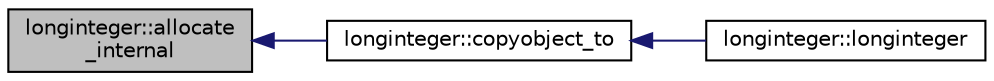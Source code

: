 digraph "longinteger::allocate_internal"
{
  edge [fontname="Helvetica",fontsize="10",labelfontname="Helvetica",labelfontsize="10"];
  node [fontname="Helvetica",fontsize="10",shape=record];
  rankdir="LR";
  Node175 [label="longinteger::allocate\l_internal",height=0.2,width=0.4,color="black", fillcolor="grey75", style="filled", fontcolor="black"];
  Node175 -> Node176 [dir="back",color="midnightblue",fontsize="10",style="solid",fontname="Helvetica"];
  Node176 [label="longinteger::copyobject_to",height=0.2,width=0.4,color="black", fillcolor="white", style="filled",URL="$d3/d71/classlonginteger.html#ae894d5c96d74d0c19a09527956a14493"];
  Node176 -> Node177 [dir="back",color="midnightblue",fontsize="10",style="solid",fontname="Helvetica"];
  Node177 [label="longinteger::longinteger",height=0.2,width=0.4,color="black", fillcolor="white", style="filled",URL="$d3/d71/classlonginteger.html#a30553f5083f01e86aae9e00630852617"];
}
